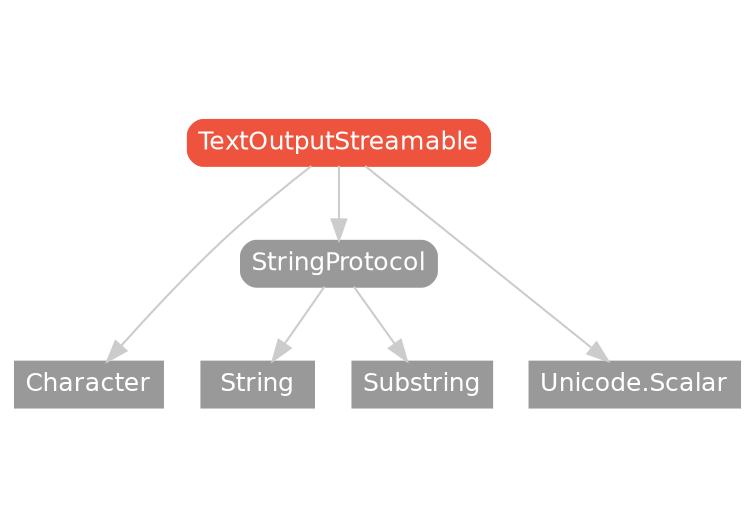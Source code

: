 strict digraph "TextOutputStreamable - Type Hierarchy - SwiftDoc.org" {
    pad="0.1,0.8"
    node [shape=box, style="filled,rounded", color="#999999", fillcolor="#999999", fontcolor=white, fontname=Helvetica, fontnames="Helvetica,sansserif", fontsize=12, margin="0.07,0.05", height="0.3"]
    edge [color="#cccccc"]
    "Character" [URL="/type/Character/hierarchy/", style=filled]
    "String" [URL="/type/String/hierarchy/", style=filled]
    "StringProtocol" [URL="/protocol/StringProtocol/hierarchy/"]
    "Substring" [URL="/type/Substring/hierarchy/", style=filled]
    "TextOutputStreamable" [URL="/protocol/TextOutputStreamable/", style="filled,rounded", fillcolor="#ee543d", color="#ee543d"]
    "Unicode.Scalar" [URL="/type/Unicode.Scalar/hierarchy/", style=filled]    "TextOutputStreamable" -> "Character"
    "TextOutputStreamable" -> "StringProtocol"
    "TextOutputStreamable" -> "Unicode.Scalar"
    "StringProtocol" -> "String"
    "StringProtocol" -> "Substring"
    subgraph Types {
        rank = max; "Character"; "Unicode.Scalar"; "String"; "Substring";
    }
}
